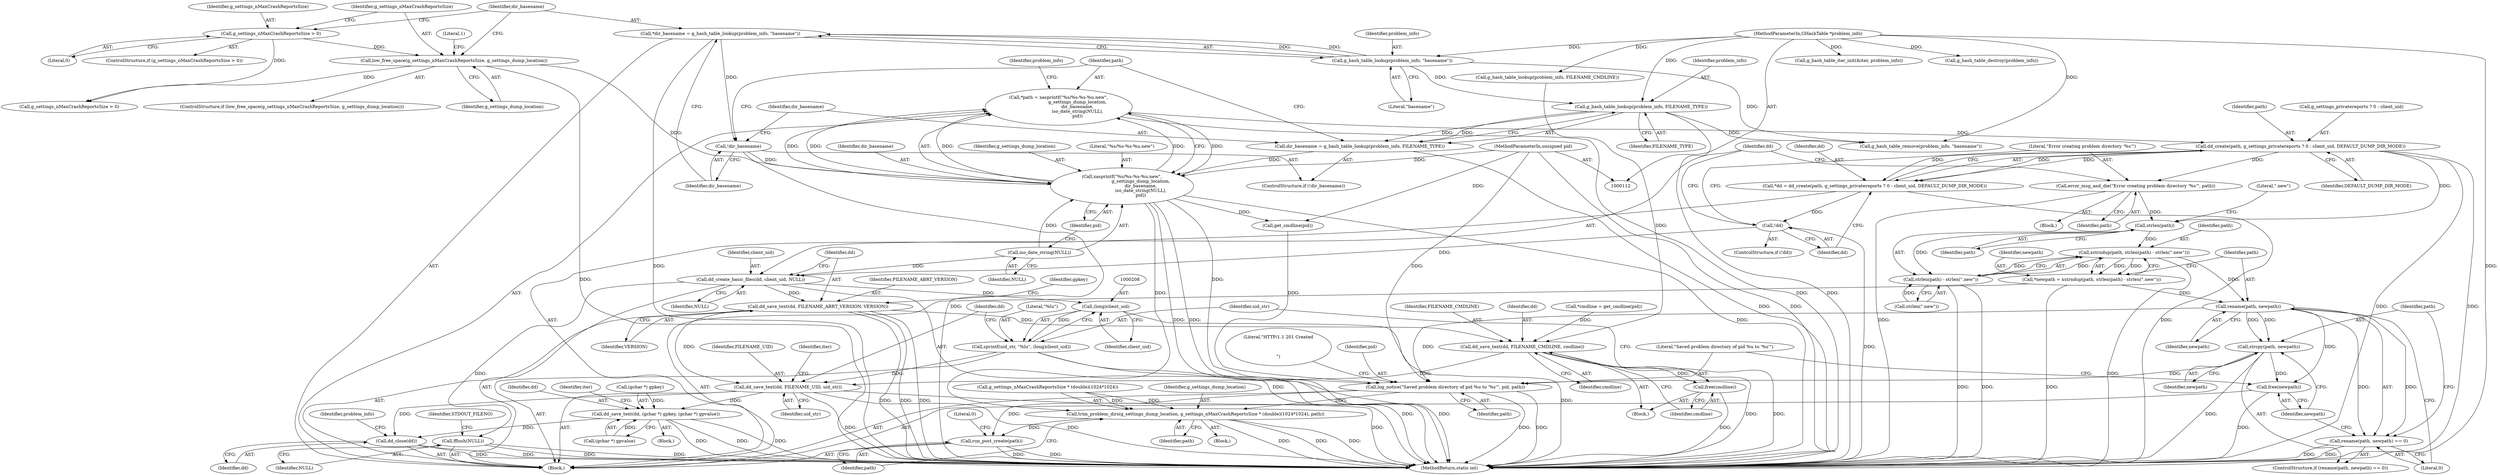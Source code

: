 digraph "0_abrt_8939398b82006ba1fec4ed491339fc075f43fc7c@API" {
"1000142" [label="(Call,*path = xasprintf(\"%s/%s-%s-%u.new\",\n                           g_settings_dump_location,\n                           dir_basename,\n                           iso_date_string(NULL),\n                           pid))"];
"1000144" [label="(Call,xasprintf(\"%s/%s-%s-%u.new\",\n                           g_settings_dump_location,\n                           dir_basename,\n                           iso_date_string(NULL),\n                           pid))"];
"1000122" [label="(Call,low_free_space(g_settings_nMaxCrashReportsSize, g_settings_dump_location))"];
"1000117" [label="(Call,g_settings_nMaxCrashReportsSize > 0)"];
"1000134" [label="(Call,!dir_basename)"];
"1000128" [label="(Call,*dir_basename = g_hash_table_lookup(problem_info, \"basename\"))"];
"1000130" [label="(Call,g_hash_table_lookup(problem_info, \"basename\"))"];
"1000113" [label="(MethodParameterIn,GHashTable *problem_info)"];
"1000136" [label="(Call,dir_basename = g_hash_table_lookup(problem_info, FILENAME_TYPE))"];
"1000138" [label="(Call,g_hash_table_lookup(problem_info, FILENAME_TYPE))"];
"1000148" [label="(Call,iso_date_string(NULL))"];
"1000114" [label="(MethodParameterIn,unsigned pid)"];
"1000157" [label="(Call,dd_create(path, g_settings_privatereports ? 0 : client_uid, DEFAULT_DUMP_DIR_MODE))"];
"1000155" [label="(Call,*dd = dd_create(path, g_settings_privatereports ? 0 : client_uid, DEFAULT_DUMP_DIR_MODE))"];
"1000165" [label="(Call,!dd)"];
"1000171" [label="(Call,dd_create_basic_files(dd, client_uid, NULL))"];
"1000175" [label="(Call,dd_save_text(dd, FILENAME_ABRT_VERSION, VERSION))"];
"1000197" [label="(Call,dd_save_text(dd, FILENAME_CMDLINE, cmdline))"];
"1000201" [label="(Call,free(cmdline))"];
"1000210" [label="(Call,dd_save_text(dd, FILENAME_UID, uid_str))"];
"1000229" [label="(Call,dd_save_text(dd, (gchar *) gpkey, (gchar *) gpvalue))"];
"1000237" [label="(Call,dd_close(dd))"];
"1000207" [label="(Call,(long)client_uid)"];
"1000204" [label="(Call,sprintf(uid_str, \"%lu\", (long)client_uid))"];
"1000268" [label="(Call,fflush(NULL))"];
"1000168" [label="(Call,error_msg_and_die(\"Error creating problem directory '%s'\", path))"];
"1000247" [label="(Call,strlen(path))"];
"1000244" [label="(Call,xstrndup(path, strlen(path) - strlen(\".new\")))"];
"1000242" [label="(Call,*newpath = xstrndup(path, strlen(path) - strlen(\".new\")))"];
"1000253" [label="(Call,rename(path, newpath))"];
"1000252" [label="(Call,rename(path, newpath) == 0)"];
"1000257" [label="(Call,strcpy(path, newpath))"];
"1000260" [label="(Call,free(newpath))"];
"1000262" [label="(Call,log_notice(\"Saved problem directory of pid %u to '%s'\", pid, path))"];
"1000280" [label="(Call,trim_problem_dirs(g_settings_dump_location, g_settings_nMaxCrashReportsSize * (double)(1024*1024), path))"];
"1000290" [label="(Call,run_post_create(path))"];
"1000246" [label="(Call,strlen(path) - strlen(\".new\"))"];
"1000171" [label="(Call,dd_create_basic_files(dd, client_uid, NULL))"];
"1000202" [label="(Identifier,cmdline)"];
"1000129" [label="(Identifier,dir_basename)"];
"1000156" [label="(Identifier,dd)"];
"1000165" [label="(Call,!dd)"];
"1000152" [label="(Identifier,problem_info)"];
"1000254" [label="(Identifier,path)"];
"1000269" [label="(Identifier,NULL)"];
"1000243" [label="(Identifier,newpath)"];
"1000210" [label="(Call,dd_save_text(dd, FILENAME_UID, uid_str))"];
"1000157" [label="(Call,dd_create(path, g_settings_privatereports ? 0 : client_uid, DEFAULT_DUMP_DIR_MODE))"];
"1000212" [label="(Identifier,FILENAME_UID)"];
"1000218" [label="(Identifier,iter)"];
"1000223" [label="(Identifier,iter)"];
"1000139" [label="(Identifier,problem_info)"];
"1000159" [label="(Call,g_settings_privatereports ? 0 : client_uid)"];
"1000242" [label="(Call,*newpath = xstrndup(path, strlen(path) - strlen(\".new\")))"];
"1000262" [label="(Call,log_notice(\"Saved problem directory of pid %u to '%s'\", pid, path))"];
"1000255" [label="(Identifier,newpath)"];
"1000260" [label="(Call,free(newpath))"];
"1000200" [label="(Identifier,cmdline)"];
"1000267" [label="(Literal,\"HTTP/1.1 201 Created\r\n\r\n\")"];
"1000138" [label="(Call,g_hash_table_lookup(problem_info, FILENAME_TYPE))"];
"1000140" [label="(Identifier,FILENAME_TYPE)"];
"1000172" [label="(Identifier,dd)"];
"1000244" [label="(Call,xstrndup(path, strlen(path) - strlen(\".new\")))"];
"1000117" [label="(Call,g_settings_nMaxCrashReportsSize > 0)"];
"1000251" [label="(ControlStructure,if (rename(path, newpath) == 0))"];
"1000281" [label="(Identifier,g_settings_dump_location)"];
"1000181" [label="(Identifier,gpkey)"];
"1000168" [label="(Call,error_msg_and_die(\"Error creating problem directory '%s'\", path))"];
"1000174" [label="(Identifier,NULL)"];
"1000248" [label="(Identifier,path)"];
"1000204" [label="(Call,sprintf(uid_str, \"%lu\", (long)client_uid))"];
"1000137" [label="(Identifier,dir_basename)"];
"1000234" [label="(Call,(gchar *) gpvalue)"];
"1000124" [label="(Identifier,g_settings_dump_location)"];
"1000261" [label="(Identifier,newpath)"];
"1000176" [label="(Identifier,dd)"];
"1000258" [label="(Identifier,path)"];
"1000147" [label="(Identifier,dir_basename)"];
"1000146" [label="(Identifier,g_settings_dump_location)"];
"1000268" [label="(Call,fflush(NULL))"];
"1000198" [label="(Identifier,dd)"];
"1000213" [label="(Identifier,uid_str)"];
"1000122" [label="(Call,low_free_space(g_settings_nMaxCrashReportsSize, g_settings_dump_location))"];
"1000175" [label="(Call,dd_save_text(dd, FILENAME_ABRT_VERSION, VERSION))"];
"1000178" [label="(Identifier,VERSION)"];
"1000228" [label="(Block,)"];
"1000170" [label="(Identifier,path)"];
"1000143" [label="(Identifier,path)"];
"1000115" [label="(Block,)"];
"1000166" [label="(Identifier,dd)"];
"1000128" [label="(Call,*dir_basename = g_hash_table_lookup(problem_info, \"basename\"))"];
"1000173" [label="(Identifier,client_uid)"];
"1000113" [label="(MethodParameterIn,GHashTable *problem_info)"];
"1000134" [label="(Call,!dir_basename)"];
"1000259" [label="(Identifier,newpath)"];
"1000169" [label="(Literal,\"Error creating problem directory '%s'\")"];
"1000240" [label="(Identifier,problem_info)"];
"1000280" [label="(Call,trim_problem_dirs(g_settings_dump_location, g_settings_nMaxCrashReportsSize * (double)(1024*1024), path))"];
"1000196" [label="(Block,)"];
"1000290" [label="(Call,run_post_create(path))"];
"1000144" [label="(Call,xasprintf(\"%s/%s-%s-%u.new\",\n                           g_settings_dump_location,\n                           dir_basename,\n                           iso_date_string(NULL),\n                           pid))"];
"1000150" [label="(Identifier,pid)"];
"1000252" [label="(Call,rename(path, newpath) == 0)"];
"1000265" [label="(Identifier,path)"];
"1000289" [label="(Identifier,path)"];
"1000151" [label="(Call,g_hash_table_remove(problem_info, \"basename\"))"];
"1000126" [label="(Literal,1)"];
"1000294" [label="(MethodReturn,static int)"];
"1000164" [label="(ControlStructure,if (!dd))"];
"1000229" [label="(Call,dd_save_text(dd, (gchar *) gpkey, (gchar *) gpvalue))"];
"1000192" [label="(Call,get_cmdline(pid))"];
"1000177" [label="(Identifier,FILENAME_ABRT_VERSION)"];
"1000231" [label="(Call,(gchar *) gpkey)"];
"1000182" [label="(Call,g_hash_table_lookup(problem_info, FILENAME_CMDLINE))"];
"1000257" [label="(Call,strcpy(path, newpath))"];
"1000245" [label="(Identifier,path)"];
"1000131" [label="(Identifier,problem_info)"];
"1000249" [label="(Call,strlen(\".new\"))"];
"1000132" [label="(Literal,\"basename\")"];
"1000148" [label="(Call,iso_date_string(NULL))"];
"1000123" [label="(Identifier,g_settings_nMaxCrashReportsSize)"];
"1000279" [label="(Block,)"];
"1000256" [label="(Literal,0)"];
"1000271" [label="(Identifier,STDOUT_FILENO)"];
"1000237" [label="(Call,dd_close(dd))"];
"1000209" [label="(Identifier,client_uid)"];
"1000246" [label="(Call,strlen(path) - strlen(\".new\"))"];
"1000145" [label="(Literal,\"%s/%s-%s-%u.new\")"];
"1000206" [label="(Literal,\"%lu\")"];
"1000142" [label="(Call,*path = xasprintf(\"%s/%s-%s-%u.new\",\n                           g_settings_dump_location,\n                           dir_basename,\n                           iso_date_string(NULL),\n                           pid))"];
"1000135" [label="(Identifier,dir_basename)"];
"1000205" [label="(Identifier,uid_str)"];
"1000207" [label="(Call,(long)client_uid)"];
"1000130" [label="(Call,g_hash_table_lookup(problem_info, \"basename\"))"];
"1000238" [label="(Identifier,dd)"];
"1000250" [label="(Literal,\".new\")"];
"1000149" [label="(Identifier,NULL)"];
"1000121" [label="(ControlStructure,if (low_free_space(g_settings_nMaxCrashReportsSize, g_settings_dump_location)))"];
"1000201" [label="(Call,free(cmdline))"];
"1000211" [label="(Identifier,dd)"];
"1000253" [label="(Call,rename(path, newpath))"];
"1000167" [label="(Block,)"];
"1000291" [label="(Identifier,path)"];
"1000197" [label="(Call,dd_save_text(dd, FILENAME_CMDLINE, cmdline))"];
"1000276" [label="(Call,g_settings_nMaxCrashReportsSize > 0)"];
"1000118" [label="(Identifier,g_settings_nMaxCrashReportsSize)"];
"1000119" [label="(Literal,0)"];
"1000282" [label="(Call,g_settings_nMaxCrashReportsSize * (double)(1024*1024))"];
"1000216" [label="(Call,g_hash_table_iter_init(&iter, problem_info))"];
"1000114" [label="(MethodParameterIn,unsigned pid)"];
"1000163" [label="(Identifier,DEFAULT_DUMP_DIR_MODE)"];
"1000264" [label="(Identifier,pid)"];
"1000190" [label="(Call,*cmdline = get_cmdline(pid))"];
"1000136" [label="(Call,dir_basename = g_hash_table_lookup(problem_info, FILENAME_TYPE))"];
"1000293" [label="(Literal,0)"];
"1000247" [label="(Call,strlen(path))"];
"1000116" [label="(ControlStructure,if (g_settings_nMaxCrashReportsSize > 0))"];
"1000133" [label="(ControlStructure,if (!dir_basename))"];
"1000155" [label="(Call,*dd = dd_create(path, g_settings_privatereports ? 0 : client_uid, DEFAULT_DUMP_DIR_MODE))"];
"1000158" [label="(Identifier,path)"];
"1000199" [label="(Identifier,FILENAME_CMDLINE)"];
"1000263" [label="(Literal,\"Saved problem directory of pid %u to '%s'\")"];
"1000230" [label="(Identifier,dd)"];
"1000239" [label="(Call,g_hash_table_destroy(problem_info))"];
"1000142" -> "1000115"  [label="AST: "];
"1000142" -> "1000144"  [label="CFG: "];
"1000143" -> "1000142"  [label="AST: "];
"1000144" -> "1000142"  [label="AST: "];
"1000152" -> "1000142"  [label="CFG: "];
"1000142" -> "1000294"  [label="DDG: "];
"1000144" -> "1000142"  [label="DDG: "];
"1000144" -> "1000142"  [label="DDG: "];
"1000144" -> "1000142"  [label="DDG: "];
"1000144" -> "1000142"  [label="DDG: "];
"1000144" -> "1000142"  [label="DDG: "];
"1000142" -> "1000157"  [label="DDG: "];
"1000144" -> "1000150"  [label="CFG: "];
"1000145" -> "1000144"  [label="AST: "];
"1000146" -> "1000144"  [label="AST: "];
"1000147" -> "1000144"  [label="AST: "];
"1000148" -> "1000144"  [label="AST: "];
"1000150" -> "1000144"  [label="AST: "];
"1000144" -> "1000294"  [label="DDG: "];
"1000144" -> "1000294"  [label="DDG: "];
"1000144" -> "1000294"  [label="DDG: "];
"1000122" -> "1000144"  [label="DDG: "];
"1000134" -> "1000144"  [label="DDG: "];
"1000136" -> "1000144"  [label="DDG: "];
"1000148" -> "1000144"  [label="DDG: "];
"1000114" -> "1000144"  [label="DDG: "];
"1000144" -> "1000192"  [label="DDG: "];
"1000144" -> "1000262"  [label="DDG: "];
"1000144" -> "1000280"  [label="DDG: "];
"1000122" -> "1000121"  [label="AST: "];
"1000122" -> "1000124"  [label="CFG: "];
"1000123" -> "1000122"  [label="AST: "];
"1000124" -> "1000122"  [label="AST: "];
"1000126" -> "1000122"  [label="CFG: "];
"1000129" -> "1000122"  [label="CFG: "];
"1000122" -> "1000294"  [label="DDG: "];
"1000117" -> "1000122"  [label="DDG: "];
"1000122" -> "1000276"  [label="DDG: "];
"1000117" -> "1000116"  [label="AST: "];
"1000117" -> "1000119"  [label="CFG: "];
"1000118" -> "1000117"  [label="AST: "];
"1000119" -> "1000117"  [label="AST: "];
"1000123" -> "1000117"  [label="CFG: "];
"1000129" -> "1000117"  [label="CFG: "];
"1000117" -> "1000276"  [label="DDG: "];
"1000134" -> "1000133"  [label="AST: "];
"1000134" -> "1000135"  [label="CFG: "];
"1000135" -> "1000134"  [label="AST: "];
"1000137" -> "1000134"  [label="CFG: "];
"1000143" -> "1000134"  [label="CFG: "];
"1000134" -> "1000294"  [label="DDG: "];
"1000128" -> "1000134"  [label="DDG: "];
"1000128" -> "1000115"  [label="AST: "];
"1000128" -> "1000130"  [label="CFG: "];
"1000129" -> "1000128"  [label="AST: "];
"1000130" -> "1000128"  [label="AST: "];
"1000135" -> "1000128"  [label="CFG: "];
"1000128" -> "1000294"  [label="DDG: "];
"1000130" -> "1000128"  [label="DDG: "];
"1000130" -> "1000128"  [label="DDG: "];
"1000130" -> "1000132"  [label="CFG: "];
"1000131" -> "1000130"  [label="AST: "];
"1000132" -> "1000130"  [label="AST: "];
"1000113" -> "1000130"  [label="DDG: "];
"1000130" -> "1000138"  [label="DDG: "];
"1000130" -> "1000151"  [label="DDG: "];
"1000113" -> "1000112"  [label="AST: "];
"1000113" -> "1000294"  [label="DDG: "];
"1000113" -> "1000138"  [label="DDG: "];
"1000113" -> "1000151"  [label="DDG: "];
"1000113" -> "1000182"  [label="DDG: "];
"1000113" -> "1000216"  [label="DDG: "];
"1000113" -> "1000239"  [label="DDG: "];
"1000136" -> "1000133"  [label="AST: "];
"1000136" -> "1000138"  [label="CFG: "];
"1000137" -> "1000136"  [label="AST: "];
"1000138" -> "1000136"  [label="AST: "];
"1000143" -> "1000136"  [label="CFG: "];
"1000136" -> "1000294"  [label="DDG: "];
"1000138" -> "1000136"  [label="DDG: "];
"1000138" -> "1000136"  [label="DDG: "];
"1000138" -> "1000140"  [label="CFG: "];
"1000139" -> "1000138"  [label="AST: "];
"1000140" -> "1000138"  [label="AST: "];
"1000138" -> "1000294"  [label="DDG: "];
"1000138" -> "1000151"  [label="DDG: "];
"1000148" -> "1000149"  [label="CFG: "];
"1000149" -> "1000148"  [label="AST: "];
"1000150" -> "1000148"  [label="CFG: "];
"1000148" -> "1000171"  [label="DDG: "];
"1000114" -> "1000112"  [label="AST: "];
"1000114" -> "1000294"  [label="DDG: "];
"1000114" -> "1000192"  [label="DDG: "];
"1000114" -> "1000262"  [label="DDG: "];
"1000157" -> "1000155"  [label="AST: "];
"1000157" -> "1000163"  [label="CFG: "];
"1000158" -> "1000157"  [label="AST: "];
"1000159" -> "1000157"  [label="AST: "];
"1000163" -> "1000157"  [label="AST: "];
"1000155" -> "1000157"  [label="CFG: "];
"1000157" -> "1000294"  [label="DDG: "];
"1000157" -> "1000294"  [label="DDG: "];
"1000157" -> "1000155"  [label="DDG: "];
"1000157" -> "1000155"  [label="DDG: "];
"1000157" -> "1000155"  [label="DDG: "];
"1000157" -> "1000168"  [label="DDG: "];
"1000157" -> "1000247"  [label="DDG: "];
"1000155" -> "1000115"  [label="AST: "];
"1000156" -> "1000155"  [label="AST: "];
"1000166" -> "1000155"  [label="CFG: "];
"1000155" -> "1000294"  [label="DDG: "];
"1000155" -> "1000165"  [label="DDG: "];
"1000165" -> "1000164"  [label="AST: "];
"1000165" -> "1000166"  [label="CFG: "];
"1000166" -> "1000165"  [label="AST: "];
"1000169" -> "1000165"  [label="CFG: "];
"1000172" -> "1000165"  [label="CFG: "];
"1000165" -> "1000294"  [label="DDG: "];
"1000165" -> "1000171"  [label="DDG: "];
"1000171" -> "1000115"  [label="AST: "];
"1000171" -> "1000174"  [label="CFG: "];
"1000172" -> "1000171"  [label="AST: "];
"1000173" -> "1000171"  [label="AST: "];
"1000174" -> "1000171"  [label="AST: "];
"1000176" -> "1000171"  [label="CFG: "];
"1000171" -> "1000294"  [label="DDG: "];
"1000171" -> "1000175"  [label="DDG: "];
"1000171" -> "1000207"  [label="DDG: "];
"1000171" -> "1000268"  [label="DDG: "];
"1000175" -> "1000115"  [label="AST: "];
"1000175" -> "1000178"  [label="CFG: "];
"1000176" -> "1000175"  [label="AST: "];
"1000177" -> "1000175"  [label="AST: "];
"1000178" -> "1000175"  [label="AST: "];
"1000181" -> "1000175"  [label="CFG: "];
"1000175" -> "1000294"  [label="DDG: "];
"1000175" -> "1000294"  [label="DDG: "];
"1000175" -> "1000294"  [label="DDG: "];
"1000175" -> "1000197"  [label="DDG: "];
"1000175" -> "1000210"  [label="DDG: "];
"1000197" -> "1000196"  [label="AST: "];
"1000197" -> "1000200"  [label="CFG: "];
"1000198" -> "1000197"  [label="AST: "];
"1000199" -> "1000197"  [label="AST: "];
"1000200" -> "1000197"  [label="AST: "];
"1000202" -> "1000197"  [label="CFG: "];
"1000197" -> "1000294"  [label="DDG: "];
"1000197" -> "1000294"  [label="DDG: "];
"1000182" -> "1000197"  [label="DDG: "];
"1000190" -> "1000197"  [label="DDG: "];
"1000197" -> "1000201"  [label="DDG: "];
"1000197" -> "1000210"  [label="DDG: "];
"1000201" -> "1000196"  [label="AST: "];
"1000201" -> "1000202"  [label="CFG: "];
"1000202" -> "1000201"  [label="AST: "];
"1000205" -> "1000201"  [label="CFG: "];
"1000201" -> "1000294"  [label="DDG: "];
"1000210" -> "1000115"  [label="AST: "];
"1000210" -> "1000213"  [label="CFG: "];
"1000211" -> "1000210"  [label="AST: "];
"1000212" -> "1000210"  [label="AST: "];
"1000213" -> "1000210"  [label="AST: "];
"1000218" -> "1000210"  [label="CFG: "];
"1000210" -> "1000294"  [label="DDG: "];
"1000210" -> "1000294"  [label="DDG: "];
"1000210" -> "1000294"  [label="DDG: "];
"1000204" -> "1000210"  [label="DDG: "];
"1000210" -> "1000229"  [label="DDG: "];
"1000210" -> "1000237"  [label="DDG: "];
"1000229" -> "1000228"  [label="AST: "];
"1000229" -> "1000234"  [label="CFG: "];
"1000230" -> "1000229"  [label="AST: "];
"1000231" -> "1000229"  [label="AST: "];
"1000234" -> "1000229"  [label="AST: "];
"1000223" -> "1000229"  [label="CFG: "];
"1000229" -> "1000294"  [label="DDG: "];
"1000229" -> "1000294"  [label="DDG: "];
"1000229" -> "1000294"  [label="DDG: "];
"1000231" -> "1000229"  [label="DDG: "];
"1000234" -> "1000229"  [label="DDG: "];
"1000229" -> "1000237"  [label="DDG: "];
"1000237" -> "1000115"  [label="AST: "];
"1000237" -> "1000238"  [label="CFG: "];
"1000238" -> "1000237"  [label="AST: "];
"1000240" -> "1000237"  [label="CFG: "];
"1000237" -> "1000294"  [label="DDG: "];
"1000237" -> "1000294"  [label="DDG: "];
"1000207" -> "1000204"  [label="AST: "];
"1000207" -> "1000209"  [label="CFG: "];
"1000208" -> "1000207"  [label="AST: "];
"1000209" -> "1000207"  [label="AST: "];
"1000204" -> "1000207"  [label="CFG: "];
"1000207" -> "1000294"  [label="DDG: "];
"1000207" -> "1000204"  [label="DDG: "];
"1000204" -> "1000115"  [label="AST: "];
"1000205" -> "1000204"  [label="AST: "];
"1000206" -> "1000204"  [label="AST: "];
"1000211" -> "1000204"  [label="CFG: "];
"1000204" -> "1000294"  [label="DDG: "];
"1000204" -> "1000294"  [label="DDG: "];
"1000268" -> "1000115"  [label="AST: "];
"1000268" -> "1000269"  [label="CFG: "];
"1000269" -> "1000268"  [label="AST: "];
"1000271" -> "1000268"  [label="CFG: "];
"1000268" -> "1000294"  [label="DDG: "];
"1000268" -> "1000294"  [label="DDG: "];
"1000168" -> "1000167"  [label="AST: "];
"1000168" -> "1000170"  [label="CFG: "];
"1000169" -> "1000168"  [label="AST: "];
"1000170" -> "1000168"  [label="AST: "];
"1000172" -> "1000168"  [label="CFG: "];
"1000168" -> "1000294"  [label="DDG: "];
"1000168" -> "1000247"  [label="DDG: "];
"1000247" -> "1000246"  [label="AST: "];
"1000247" -> "1000248"  [label="CFG: "];
"1000248" -> "1000247"  [label="AST: "];
"1000250" -> "1000247"  [label="CFG: "];
"1000247" -> "1000244"  [label="DDG: "];
"1000247" -> "1000246"  [label="DDG: "];
"1000244" -> "1000242"  [label="AST: "];
"1000244" -> "1000246"  [label="CFG: "];
"1000245" -> "1000244"  [label="AST: "];
"1000246" -> "1000244"  [label="AST: "];
"1000242" -> "1000244"  [label="CFG: "];
"1000244" -> "1000294"  [label="DDG: "];
"1000244" -> "1000242"  [label="DDG: "];
"1000244" -> "1000242"  [label="DDG: "];
"1000246" -> "1000244"  [label="DDG: "];
"1000246" -> "1000244"  [label="DDG: "];
"1000244" -> "1000253"  [label="DDG: "];
"1000242" -> "1000115"  [label="AST: "];
"1000243" -> "1000242"  [label="AST: "];
"1000254" -> "1000242"  [label="CFG: "];
"1000242" -> "1000294"  [label="DDG: "];
"1000242" -> "1000253"  [label="DDG: "];
"1000253" -> "1000252"  [label="AST: "];
"1000253" -> "1000255"  [label="CFG: "];
"1000254" -> "1000253"  [label="AST: "];
"1000255" -> "1000253"  [label="AST: "];
"1000256" -> "1000253"  [label="CFG: "];
"1000253" -> "1000252"  [label="DDG: "];
"1000253" -> "1000252"  [label="DDG: "];
"1000253" -> "1000257"  [label="DDG: "];
"1000253" -> "1000257"  [label="DDG: "];
"1000253" -> "1000260"  [label="DDG: "];
"1000253" -> "1000262"  [label="DDG: "];
"1000252" -> "1000251"  [label="AST: "];
"1000252" -> "1000256"  [label="CFG: "];
"1000256" -> "1000252"  [label="AST: "];
"1000258" -> "1000252"  [label="CFG: "];
"1000261" -> "1000252"  [label="CFG: "];
"1000252" -> "1000294"  [label="DDG: "];
"1000252" -> "1000294"  [label="DDG: "];
"1000257" -> "1000251"  [label="AST: "];
"1000257" -> "1000259"  [label="CFG: "];
"1000258" -> "1000257"  [label="AST: "];
"1000259" -> "1000257"  [label="AST: "];
"1000261" -> "1000257"  [label="CFG: "];
"1000257" -> "1000294"  [label="DDG: "];
"1000257" -> "1000260"  [label="DDG: "];
"1000257" -> "1000262"  [label="DDG: "];
"1000260" -> "1000115"  [label="AST: "];
"1000260" -> "1000261"  [label="CFG: "];
"1000261" -> "1000260"  [label="AST: "];
"1000263" -> "1000260"  [label="CFG: "];
"1000260" -> "1000294"  [label="DDG: "];
"1000262" -> "1000115"  [label="AST: "];
"1000262" -> "1000265"  [label="CFG: "];
"1000263" -> "1000262"  [label="AST: "];
"1000264" -> "1000262"  [label="AST: "];
"1000265" -> "1000262"  [label="AST: "];
"1000267" -> "1000262"  [label="CFG: "];
"1000262" -> "1000294"  [label="DDG: "];
"1000262" -> "1000294"  [label="DDG: "];
"1000192" -> "1000262"  [label="DDG: "];
"1000262" -> "1000280"  [label="DDG: "];
"1000262" -> "1000290"  [label="DDG: "];
"1000280" -> "1000279"  [label="AST: "];
"1000280" -> "1000289"  [label="CFG: "];
"1000281" -> "1000280"  [label="AST: "];
"1000282" -> "1000280"  [label="AST: "];
"1000289" -> "1000280"  [label="AST: "];
"1000291" -> "1000280"  [label="CFG: "];
"1000280" -> "1000294"  [label="DDG: "];
"1000280" -> "1000294"  [label="DDG: "];
"1000280" -> "1000294"  [label="DDG: "];
"1000282" -> "1000280"  [label="DDG: "];
"1000282" -> "1000280"  [label="DDG: "];
"1000280" -> "1000290"  [label="DDG: "];
"1000290" -> "1000115"  [label="AST: "];
"1000290" -> "1000291"  [label="CFG: "];
"1000291" -> "1000290"  [label="AST: "];
"1000293" -> "1000290"  [label="CFG: "];
"1000290" -> "1000294"  [label="DDG: "];
"1000290" -> "1000294"  [label="DDG: "];
"1000246" -> "1000249"  [label="CFG: "];
"1000249" -> "1000246"  [label="AST: "];
"1000246" -> "1000294"  [label="DDG: "];
"1000246" -> "1000294"  [label="DDG: "];
"1000249" -> "1000246"  [label="DDG: "];
}
